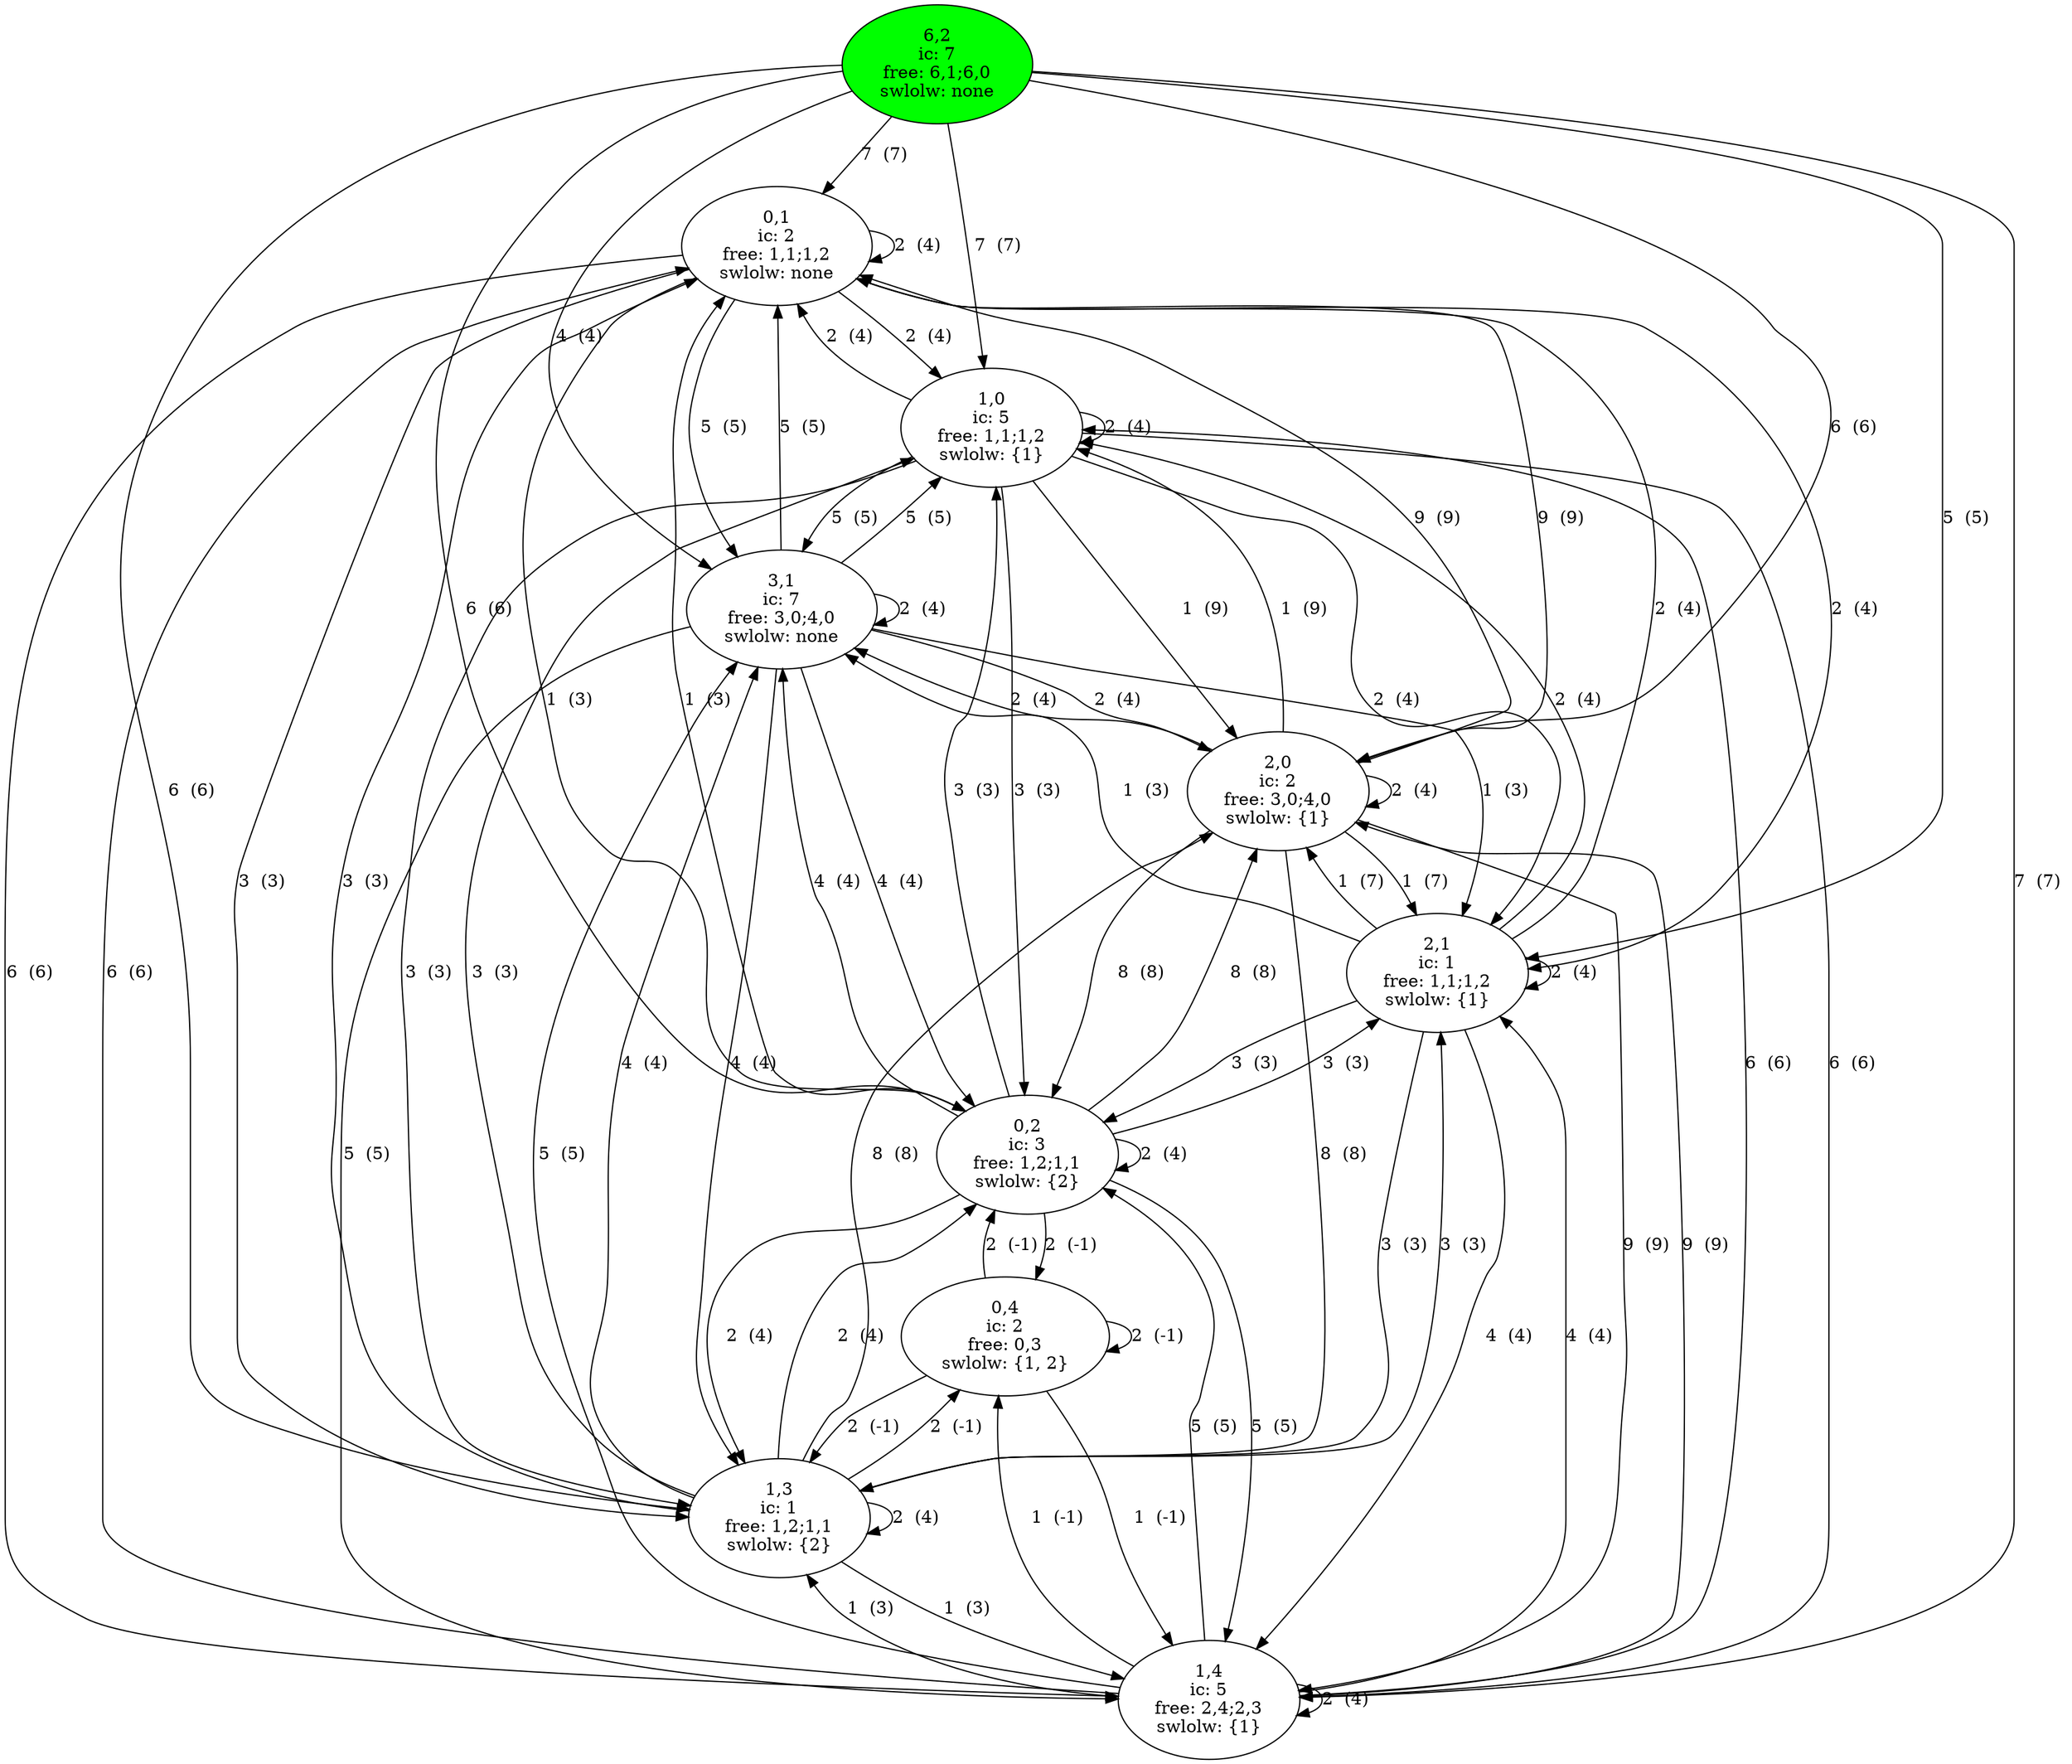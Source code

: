 digraph "example6.txt_fields" {
	compound=true
	"0_1" [label="0,1
ic: 2
free: 1,1;1,2
swlolw: none" pos="0.0,11.2!"]
	"1_0" [label="1,0
ic: 5
free: 1,1;1,2
swlolw: {1}" pos="2.8,14.0!"]
	"1_3" [label="1,3
ic: 1
free: 1,2;1,1
swlolw: {2}" pos="2.8,5.6!"]
	"1_4" [label="1,4
ic: 5
free: 2,4;2,3
swlolw: {1}" pos="2.8,2.8!"]
	"0_4" [label="0,4
ic: 2
free: 0,3
swlolw: {1, 2}" pos="0.0,2.8!"]
	"0_2" [label="0,2
ic: 3
free: 1,2;1,1
swlolw: {2}" pos="0.0,8.399999999999999!"]
	"2_1" [label="2,1
ic: 1
free: 1,1;1,2
swlolw: {1}" pos="5.6,11.2!"]
	"2_0" [label="2,0
ic: 2
free: 3,0;4,0
swlolw: {1}" pos="5.6,14.0!"]
	"3_1" [label="3,1
ic: 7
free: 3,0;4,0
swlolw: none" pos="8.399999999999999,11.2!"]
	"6_2" [label="6,2
ic: 7
free: 6,1;6,0
swlolw: none" fillcolor=green pos="16.799999999999997,8.399999999999999!" style=filled]
	"0_1" -> "0_2" [label="1  (3) "]
	"0_1" -> "1_0" [label="2  (4) "]
	"0_1" -> "2_1" [label="2  (4) "]
	"0_1" -> "0_1" [label="2  (4) "]
	"0_1" -> "1_3" [label="3  (3) "]
	"0_1" -> "3_1" [label="5  (5) "]
	"0_1" -> "1_4" [label="6  (6) "]
	"0_1" -> "2_0" [label="9  (9) "]
	"1_0" -> "2_0" [label="1  (9) "]
	"1_0" -> "0_1" [label="2  (4) "]
	"1_0" -> "2_1" [label="2  (4) "]
	"1_0" -> "1_0" [label="2  (4) "]
	"1_0" -> "1_3" [label="3  (3) "]
	"1_0" -> "0_2" [label="3  (3) "]
	"1_0" -> "3_1" [label="5  (5) "]
	"1_0" -> "1_4" [label="6  (6) "]
	"1_3" -> "1_4" [label="1  (3) "]
	"1_3" -> "0_2" [label="2  (4) "]
	"1_3" -> "0_4" [label="2  (-1) "]
	"1_3" -> "1_3" [label="2  (4) "]
	"1_3" -> "1_0" [label="3  (3) "]
	"1_3" -> "0_1" [label="3  (3) "]
	"1_3" -> "2_1" [label="3  (3) "]
	"1_3" -> "3_1" [label="4  (4) "]
	"1_3" -> "2_0" [label="8  (8) "]
	"1_4" -> "1_3" [label="1  (3) "]
	"1_4" -> "0_4" [label="1  (-1) "]
	"1_4" -> "1_4" [label="2  (4) "]
	"1_4" -> "2_1" [label="4  (4) "]
	"1_4" -> "3_1" [label="5  (5) "]
	"1_4" -> "0_2" [label="5  (5) "]
	"1_4" -> "1_0" [label="6  (6) "]
	"1_4" -> "0_1" [label="6  (6) "]
	"1_4" -> "2_0" [label="9  (9) "]
	"0_4" -> "1_4" [label="1  (-1) "]
	"0_4" -> "0_2" [label="2  (-1) "]
	"0_4" -> "1_3" [label="2  (-1) "]
	"0_4" -> "0_4" [label="2  (-1) "]
	"0_2" -> "0_1" [label="1  (3) "]
	"0_2" -> "1_3" [label="2  (4) "]
	"0_2" -> "0_4" [label="2  (-1) "]
	"0_2" -> "0_2" [label="2  (4) "]
	"0_2" -> "1_0" [label="3  (3) "]
	"0_2" -> "2_1" [label="3  (3) "]
	"0_2" -> "3_1" [label="4  (4) "]
	"0_2" -> "1_4" [label="5  (5) "]
	"0_2" -> "2_0" [label="8  (8) "]
	"2_1" -> "2_0" [label="1  (7) "]
	"2_1" -> "3_1" [label="1  (3) "]
	"2_1" -> "1_0" [label="2  (4) "]
	"2_1" -> "0_1" [label="2  (4) "]
	"2_1" -> "2_1" [label="2  (4) "]
	"2_1" -> "1_3" [label="3  (3) "]
	"2_1" -> "0_2" [label="3  (3) "]
	"2_1" -> "1_4" [label="4  (4) "]
	"2_0" -> "1_0" [label="1  (9) "]
	"2_0" -> "2_1" [label="1  (7) "]
	"2_0" -> "3_1" [label="2  (4) "]
	"2_0" -> "2_0" [label="2  (4) "]
	"2_0" -> "0_2" [label="8  (8) "]
	"2_0" -> "1_3" [label="8  (8) "]
	"2_0" -> "0_1" [label="9  (9) "]
	"2_0" -> "1_4" [label="9  (9) "]
	"3_1" -> "2_1" [label="1  (3) "]
	"3_1" -> "2_0" [label="2  (4) "]
	"3_1" -> "3_1" [label="2  (4) "]
	"3_1" -> "0_2" [label="4  (4) "]
	"3_1" -> "1_3" [label="4  (4) "]
	"3_1" -> "1_0" [label="5  (5) "]
	"3_1" -> "0_1" [label="5  (5) "]
	"3_1" -> "1_4" [label="5  (5) "]
	"6_2" -> "3_1" [label="4  (4) "]
	"6_2" -> "2_1" [label="5  (5) "]
	"6_2" -> "2_0" [label="6  (6) "]
	"6_2" -> "0_2" [label="6  (6) "]
	"6_2" -> "1_3" [label="6  (6) "]
	"6_2" -> "1_0" [label="7  (7) "]
	"6_2" -> "0_1" [label="7  (7) "]
	"6_2" -> "1_4" [label="7  (7) "]
}
